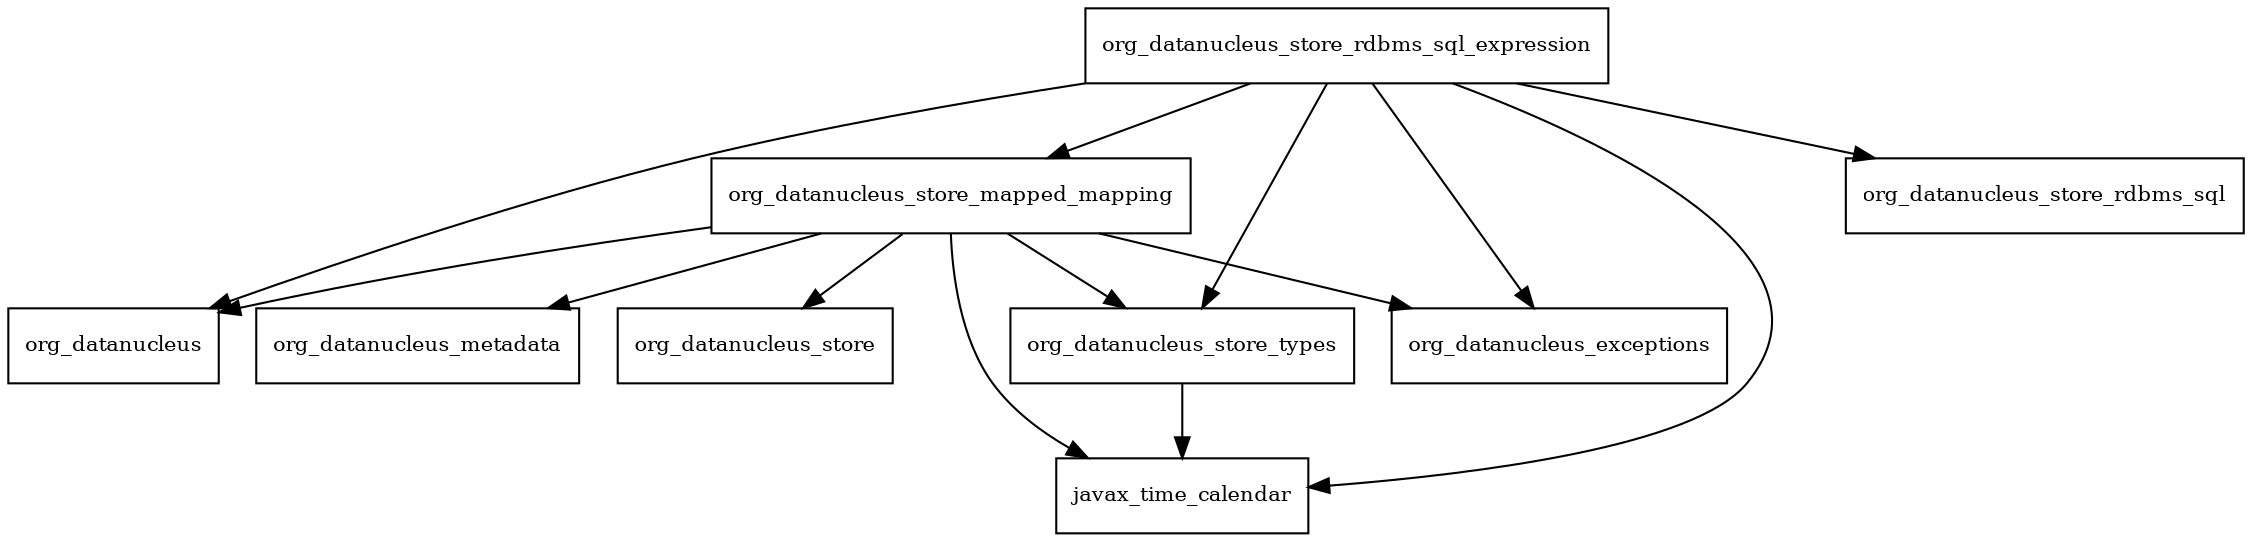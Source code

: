 digraph datanucleus_javaxtime_2_1_1_package_dependencies {
  node [shape = box, fontsize=10.0];
  org_datanucleus_store_mapped_mapping -> javax_time_calendar;
  org_datanucleus_store_mapped_mapping -> org_datanucleus;
  org_datanucleus_store_mapped_mapping -> org_datanucleus_exceptions;
  org_datanucleus_store_mapped_mapping -> org_datanucleus_metadata;
  org_datanucleus_store_mapped_mapping -> org_datanucleus_store;
  org_datanucleus_store_mapped_mapping -> org_datanucleus_store_types;
  org_datanucleus_store_rdbms_sql_expression -> javax_time_calendar;
  org_datanucleus_store_rdbms_sql_expression -> org_datanucleus;
  org_datanucleus_store_rdbms_sql_expression -> org_datanucleus_exceptions;
  org_datanucleus_store_rdbms_sql_expression -> org_datanucleus_store_mapped_mapping;
  org_datanucleus_store_rdbms_sql_expression -> org_datanucleus_store_rdbms_sql;
  org_datanucleus_store_rdbms_sql_expression -> org_datanucleus_store_types;
  org_datanucleus_store_types -> javax_time_calendar;
}
